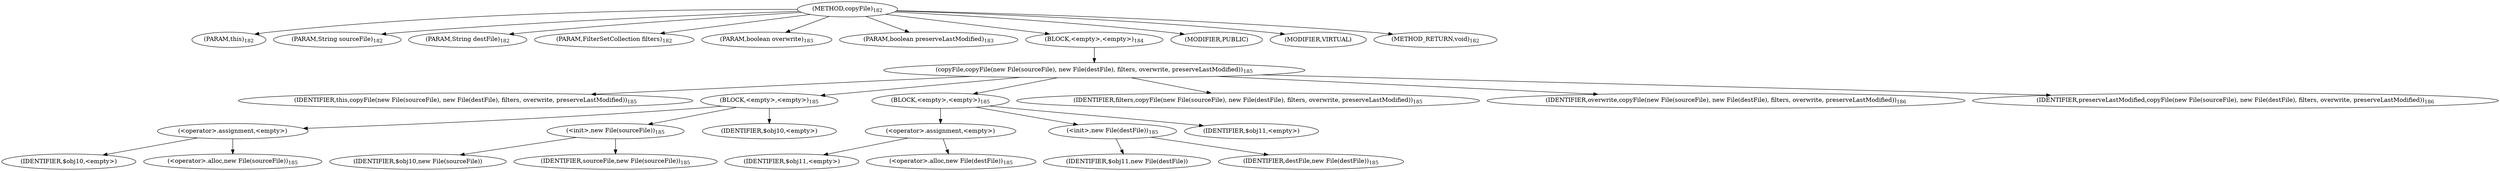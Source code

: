 digraph "copyFile" {  
"299" [label = <(METHOD,copyFile)<SUB>182</SUB>> ]
"14" [label = <(PARAM,this)<SUB>182</SUB>> ]
"300" [label = <(PARAM,String sourceFile)<SUB>182</SUB>> ]
"301" [label = <(PARAM,String destFile)<SUB>182</SUB>> ]
"302" [label = <(PARAM,FilterSetCollection filters)<SUB>182</SUB>> ]
"303" [label = <(PARAM,boolean overwrite)<SUB>183</SUB>> ]
"304" [label = <(PARAM,boolean preserveLastModified)<SUB>183</SUB>> ]
"305" [label = <(BLOCK,&lt;empty&gt;,&lt;empty&gt;)<SUB>184</SUB>> ]
"306" [label = <(copyFile,copyFile(new File(sourceFile), new File(destFile), filters, overwrite, preserveLastModified))<SUB>185</SUB>> ]
"13" [label = <(IDENTIFIER,this,copyFile(new File(sourceFile), new File(destFile), filters, overwrite, preserveLastModified))<SUB>185</SUB>> ]
"307" [label = <(BLOCK,&lt;empty&gt;,&lt;empty&gt;)<SUB>185</SUB>> ]
"308" [label = <(&lt;operator&gt;.assignment,&lt;empty&gt;)> ]
"309" [label = <(IDENTIFIER,$obj10,&lt;empty&gt;)> ]
"310" [label = <(&lt;operator&gt;.alloc,new File(sourceFile))<SUB>185</SUB>> ]
"311" [label = <(&lt;init&gt;,new File(sourceFile))<SUB>185</SUB>> ]
"312" [label = <(IDENTIFIER,$obj10,new File(sourceFile))> ]
"313" [label = <(IDENTIFIER,sourceFile,new File(sourceFile))<SUB>185</SUB>> ]
"314" [label = <(IDENTIFIER,$obj10,&lt;empty&gt;)> ]
"315" [label = <(BLOCK,&lt;empty&gt;,&lt;empty&gt;)<SUB>185</SUB>> ]
"316" [label = <(&lt;operator&gt;.assignment,&lt;empty&gt;)> ]
"317" [label = <(IDENTIFIER,$obj11,&lt;empty&gt;)> ]
"318" [label = <(&lt;operator&gt;.alloc,new File(destFile))<SUB>185</SUB>> ]
"319" [label = <(&lt;init&gt;,new File(destFile))<SUB>185</SUB>> ]
"320" [label = <(IDENTIFIER,$obj11,new File(destFile))> ]
"321" [label = <(IDENTIFIER,destFile,new File(destFile))<SUB>185</SUB>> ]
"322" [label = <(IDENTIFIER,$obj11,&lt;empty&gt;)> ]
"323" [label = <(IDENTIFIER,filters,copyFile(new File(sourceFile), new File(destFile), filters, overwrite, preserveLastModified))<SUB>185</SUB>> ]
"324" [label = <(IDENTIFIER,overwrite,copyFile(new File(sourceFile), new File(destFile), filters, overwrite, preserveLastModified))<SUB>186</SUB>> ]
"325" [label = <(IDENTIFIER,preserveLastModified,copyFile(new File(sourceFile), new File(destFile), filters, overwrite, preserveLastModified))<SUB>186</SUB>> ]
"326" [label = <(MODIFIER,PUBLIC)> ]
"327" [label = <(MODIFIER,VIRTUAL)> ]
"328" [label = <(METHOD_RETURN,void)<SUB>182</SUB>> ]
  "299" -> "14" 
  "299" -> "300" 
  "299" -> "301" 
  "299" -> "302" 
  "299" -> "303" 
  "299" -> "304" 
  "299" -> "305" 
  "299" -> "326" 
  "299" -> "327" 
  "299" -> "328" 
  "305" -> "306" 
  "306" -> "13" 
  "306" -> "307" 
  "306" -> "315" 
  "306" -> "323" 
  "306" -> "324" 
  "306" -> "325" 
  "307" -> "308" 
  "307" -> "311" 
  "307" -> "314" 
  "308" -> "309" 
  "308" -> "310" 
  "311" -> "312" 
  "311" -> "313" 
  "315" -> "316" 
  "315" -> "319" 
  "315" -> "322" 
  "316" -> "317" 
  "316" -> "318" 
  "319" -> "320" 
  "319" -> "321" 
}
